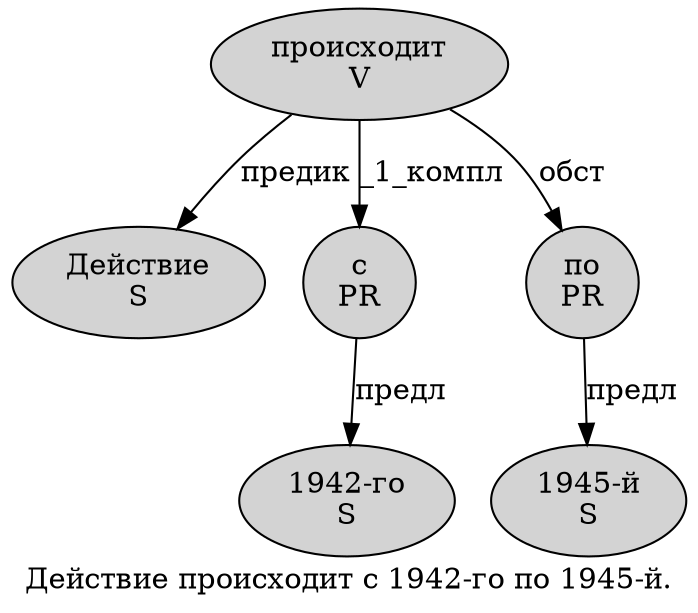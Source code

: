 digraph SENTENCE_446 {
	graph [label="Действие происходит с 1942-го по 1945-й."]
	node [style=filled]
		0 [label="Действие
S" color="" fillcolor=lightgray penwidth=1 shape=ellipse]
		1 [label="происходит
V" color="" fillcolor=lightgray penwidth=1 shape=ellipse]
		2 [label="с
PR" color="" fillcolor=lightgray penwidth=1 shape=ellipse]
		3 [label="1942-го
S" color="" fillcolor=lightgray penwidth=1 shape=ellipse]
		4 [label="по
PR" color="" fillcolor=lightgray penwidth=1 shape=ellipse]
		5 [label="1945-й
S" color="" fillcolor=lightgray penwidth=1 shape=ellipse]
			4 -> 5 [label="предл"]
			2 -> 3 [label="предл"]
			1 -> 0 [label="предик"]
			1 -> 2 [label="_1_компл"]
			1 -> 4 [label="обст"]
}